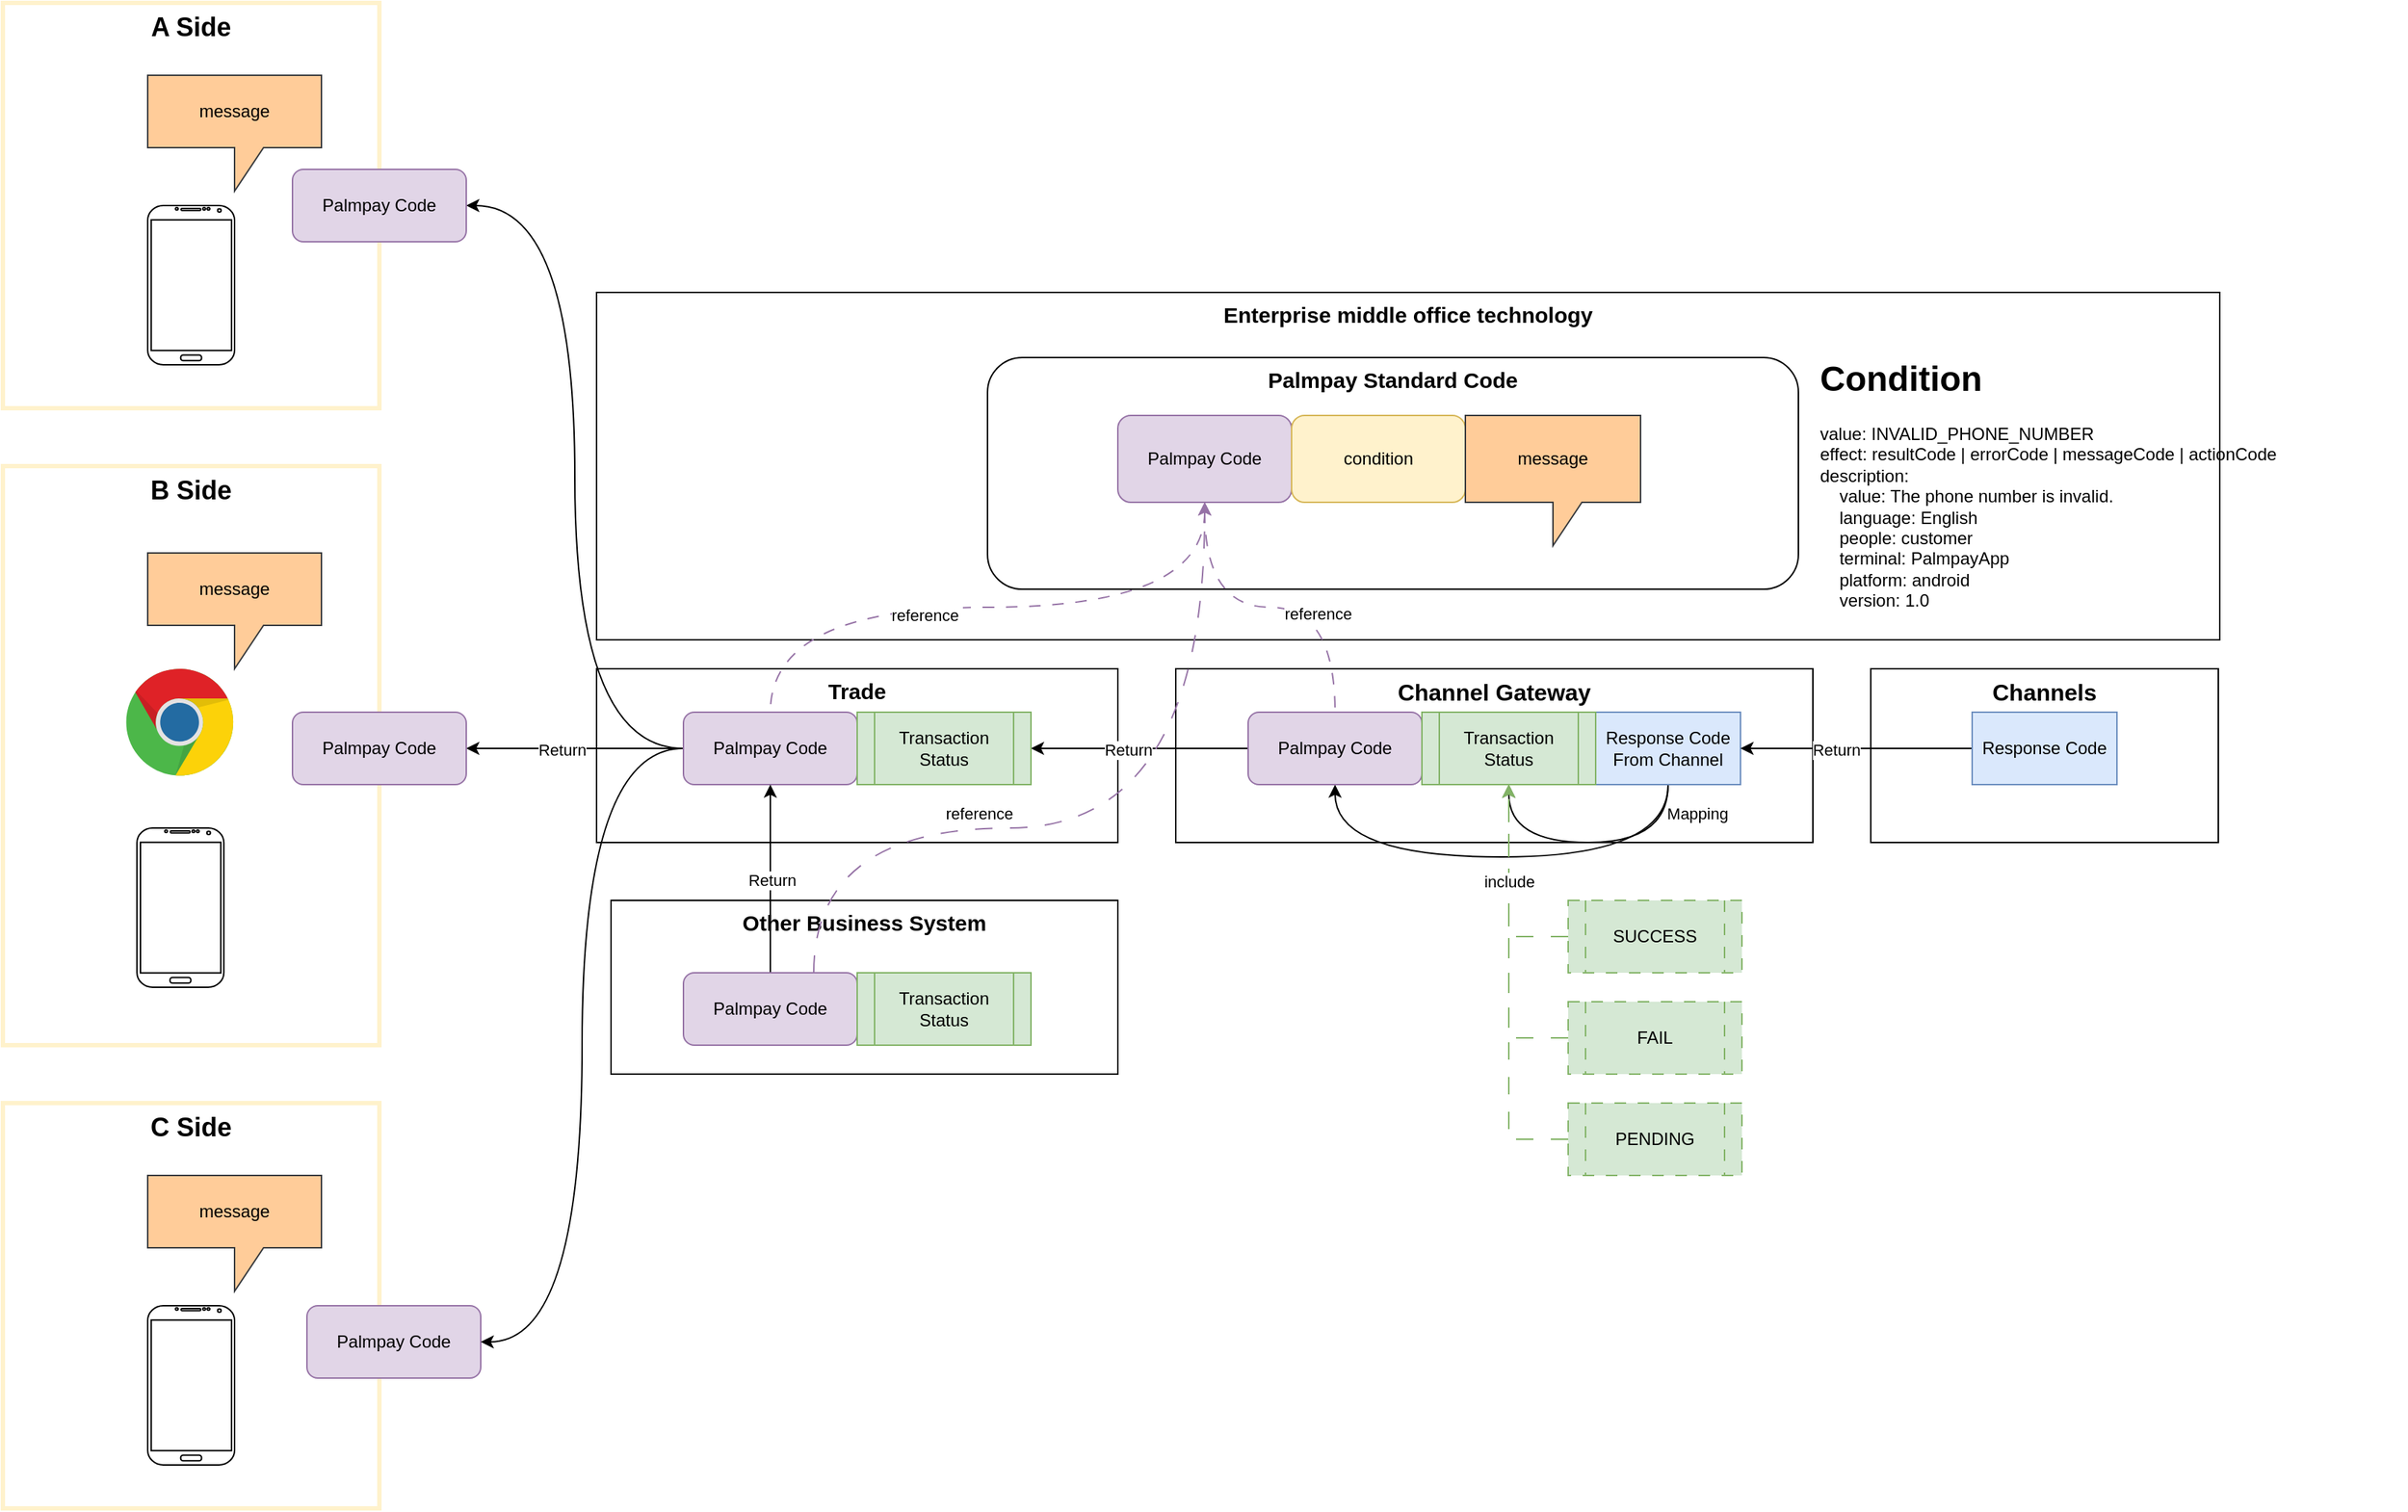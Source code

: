 <mxfile version="21.7.5" type="github">
  <diagram name="第 1 页" id="faRtsbHU78OzbmwTVvDm">
    <mxGraphModel dx="2261" dy="1959" grid="1" gridSize="10" guides="1" tooltips="1" connect="1" arrows="1" fold="1" page="1" pageScale="1" pageWidth="827" pageHeight="1169" math="0" shadow="0">
      <root>
        <mxCell id="0" />
        <mxCell id="1" parent="0" />
        <mxCell id="BzFszZulR6ruQ1HLFXBk-52" value="Enterprise middle office technology" style="rounded=0;whiteSpace=wrap;html=1;verticalAlign=top;fontStyle=1;fontSize=15;" parent="1" vertex="1">
          <mxGeometry x="-270" y="200" width="1121" height="240" as="geometry" />
        </mxCell>
        <mxCell id="BzFszZulR6ruQ1HLFXBk-27" value="C Side" style="rounded=0;whiteSpace=wrap;html=1;fontStyle=1;verticalAlign=top;fontSize=18;strokeColor=#FFF2CC;strokeWidth=3;" parent="1" vertex="1">
          <mxGeometry x="-680" y="760" width="260" height="280" as="geometry" />
        </mxCell>
        <mxCell id="BzFszZulR6ruQ1HLFXBk-24" value="B Side" style="rounded=0;whiteSpace=wrap;html=1;verticalAlign=top;fontStyle=1;fontSize=18;strokeColor=#FFF2CC;strokeWidth=3;" parent="1" vertex="1">
          <mxGeometry x="-680" y="320" width="260" height="400" as="geometry" />
        </mxCell>
        <mxCell id="BzFszZulR6ruQ1HLFXBk-23" value="A Side" style="rounded=0;whiteSpace=wrap;html=1;fontStyle=1;verticalAlign=top;fontSize=18;strokeColor=#FFF2CC;strokeWidth=3;" parent="1" vertex="1">
          <mxGeometry x="-680" width="260" height="280" as="geometry" />
        </mxCell>
        <mxCell id="BzFszZulR6ruQ1HLFXBk-2" value="Trade" style="rounded=0;whiteSpace=wrap;html=1;verticalAlign=top;fontStyle=1;fontSize=15;" parent="1" vertex="1">
          <mxGeometry x="-270" y="460" width="360" height="120" as="geometry" />
        </mxCell>
        <mxCell id="BzFszZulR6ruQ1HLFXBk-3" value="Other Business System" style="rounded=0;whiteSpace=wrap;html=1;verticalAlign=top;fontStyle=1;fontSize=15;" parent="1" vertex="1">
          <mxGeometry x="-260" y="620" width="350" height="120" as="geometry" />
        </mxCell>
        <mxCell id="BzFszZulR6ruQ1HLFXBk-5" value="Channel Gateway" style="rounded=0;whiteSpace=wrap;html=1;verticalAlign=top;fontSize=16;fontStyle=1" parent="1" vertex="1">
          <mxGeometry x="130" y="460" width="440" height="120" as="geometry" />
        </mxCell>
        <mxCell id="BzFszZulR6ruQ1HLFXBk-61" style="edgeStyle=orthogonalEdgeStyle;rounded=0;orthogonalLoop=1;jettySize=auto;html=1;entryX=0.5;entryY=1;entryDx=0;entryDy=0;exitX=0.5;exitY=1;exitDx=0;exitDy=0;curved=1;" parent="1" source="BzFszZulR6ruQ1HLFXBk-6" target="BzFszZulR6ruQ1HLFXBk-18" edge="1">
          <mxGeometry relative="1" as="geometry">
            <Array as="points">
              <mxPoint x="470" y="590" />
              <mxPoint x="240" y="590" />
            </Array>
          </mxGeometry>
        </mxCell>
        <mxCell id="BzFszZulR6ruQ1HLFXBk-62" value="Mapping" style="edgeLabel;html=1;align=center;verticalAlign=middle;resizable=0;points=[];" parent="BzFszZulR6ruQ1HLFXBk-61" vertex="1" connectable="0">
          <mxGeometry x="0.117" y="2" relative="1" as="geometry">
            <mxPoint x="154" y="-32" as="offset" />
          </mxGeometry>
        </mxCell>
        <mxCell id="AeNvjZw-Mt88mZepkle8-6" style="edgeStyle=orthogonalEdgeStyle;rounded=0;orthogonalLoop=1;jettySize=auto;html=1;entryX=0.5;entryY=1;entryDx=0;entryDy=0;curved=1;" edge="1" parent="1" source="BzFszZulR6ruQ1HLFXBk-6" target="BzFszZulR6ruQ1HLFXBk-19">
          <mxGeometry relative="1" as="geometry">
            <Array as="points">
              <mxPoint x="470" y="580" />
              <mxPoint x="360" y="580" />
            </Array>
          </mxGeometry>
        </mxCell>
        <mxCell id="BzFszZulR6ruQ1HLFXBk-6" value="Response Code&lt;br&gt;From Channel" style="rounded=0;whiteSpace=wrap;html=1;fillColor=#dae8fc;strokeColor=#6c8ebf;" parent="1" vertex="1">
          <mxGeometry x="420" y="490" width="100" height="50" as="geometry" />
        </mxCell>
        <mxCell id="BzFszZulR6ruQ1HLFXBk-8" value="Channels" style="rounded=0;whiteSpace=wrap;html=1;verticalAlign=top;fontSize=16;fontStyle=1" parent="1" vertex="1">
          <mxGeometry x="610" y="460" width="240" height="120" as="geometry" />
        </mxCell>
        <mxCell id="BzFszZulR6ruQ1HLFXBk-9" value="" style="verticalLabelPosition=bottom;verticalAlign=top;html=1;shadow=0;dashed=0;strokeWidth=1;shape=mxgraph.android.phone2;strokeColor=#000000;" parent="1" vertex="1">
          <mxGeometry x="-580" y="140" width="60" height="110" as="geometry" />
        </mxCell>
        <mxCell id="BzFszZulR6ruQ1HLFXBk-13" style="edgeStyle=orthogonalEdgeStyle;rounded=0;orthogonalLoop=1;jettySize=auto;html=1;entryX=1;entryY=0.5;entryDx=0;entryDy=0;" parent="1" source="BzFszZulR6ruQ1HLFXBk-12" target="BzFszZulR6ruQ1HLFXBk-6" edge="1">
          <mxGeometry relative="1" as="geometry" />
        </mxCell>
        <mxCell id="BzFszZulR6ruQ1HLFXBk-60" value="Return" style="edgeLabel;html=1;align=center;verticalAlign=middle;resizable=0;points=[];" parent="BzFszZulR6ruQ1HLFXBk-13" vertex="1" connectable="0">
          <mxGeometry x="0.175" y="1" relative="1" as="geometry">
            <mxPoint as="offset" />
          </mxGeometry>
        </mxCell>
        <mxCell id="BzFszZulR6ruQ1HLFXBk-12" value="Response Code" style="rounded=0;whiteSpace=wrap;html=1;fillColor=#dae8fc;strokeColor=#6c8ebf;" parent="1" vertex="1">
          <mxGeometry x="680" y="490" width="100" height="50" as="geometry" />
        </mxCell>
        <mxCell id="BzFszZulR6ruQ1HLFXBk-14" value="Palmpay Standard Code" style="rounded=1;whiteSpace=wrap;html=1;verticalAlign=top;fontStyle=1;fontSize=15;" parent="1" vertex="1">
          <mxGeometry y="245" width="560" height="160" as="geometry" />
        </mxCell>
        <mxCell id="BzFszZulR6ruQ1HLFXBk-50" style="edgeStyle=orthogonalEdgeStyle;rounded=0;orthogonalLoop=1;jettySize=auto;html=1;entryX=0.5;entryY=0;entryDx=0;entryDy=0;curved=1;endArrow=none;endFill=0;startArrow=classic;startFill=1;exitX=0.5;exitY=1;exitDx=0;exitDy=0;dashed=1;dashPattern=8 8;fillColor=#e1d5e7;strokeColor=#9673a6;" parent="1" source="BzFszZulR6ruQ1HLFXBk-15" target="BzFszZulR6ruQ1HLFXBk-39" edge="1">
          <mxGeometry relative="1" as="geometry" />
        </mxCell>
        <mxCell id="BzFszZulR6ruQ1HLFXBk-53" value="reference&amp;nbsp;" style="edgeLabel;html=1;align=center;verticalAlign=middle;resizable=0;points=[];" parent="BzFszZulR6ruQ1HLFXBk-50" vertex="1" connectable="0">
          <mxGeometry x="0.189" y="5" relative="1" as="geometry">
            <mxPoint as="offset" />
          </mxGeometry>
        </mxCell>
        <mxCell id="BzFszZulR6ruQ1HLFXBk-51" style="edgeStyle=orthogonalEdgeStyle;rounded=0;orthogonalLoop=1;jettySize=auto;html=1;entryX=0.5;entryY=0;entryDx=0;entryDy=0;curved=1;endArrow=none;endFill=0;startArrow=classic;startFill=1;dashed=1;dashPattern=8 8;fillColor=#e1d5e7;strokeColor=#9673a6;" parent="1" source="BzFszZulR6ruQ1HLFXBk-15" target="BzFszZulR6ruQ1HLFXBk-18" edge="1">
          <mxGeometry relative="1" as="geometry" />
        </mxCell>
        <mxCell id="BzFszZulR6ruQ1HLFXBk-54" value="reference" style="edgeLabel;html=1;align=center;verticalAlign=middle;resizable=0;points=[];" parent="BzFszZulR6ruQ1HLFXBk-51" vertex="1" connectable="0">
          <mxGeometry x="0.28" y="-4" relative="1" as="geometry">
            <mxPoint as="offset" />
          </mxGeometry>
        </mxCell>
        <mxCell id="BzFszZulR6ruQ1HLFXBk-15" value="Palmpay Code" style="rounded=1;whiteSpace=wrap;html=1;fillColor=#e1d5e7;strokeColor=#9673a6;" parent="1" vertex="1">
          <mxGeometry x="90" y="285" width="120" height="60" as="geometry" />
        </mxCell>
        <mxCell id="BzFszZulR6ruQ1HLFXBk-16" value="condition" style="rounded=1;whiteSpace=wrap;html=1;fillColor=#fff2cc;strokeColor=#d6b656;" parent="1" vertex="1">
          <mxGeometry x="210" y="285" width="120" height="60" as="geometry" />
        </mxCell>
        <mxCell id="BzFszZulR6ruQ1HLFXBk-43" style="edgeStyle=orthogonalEdgeStyle;rounded=0;orthogonalLoop=1;jettySize=auto;html=1;entryX=1;entryY=0.5;entryDx=0;entryDy=0;" parent="1" source="BzFszZulR6ruQ1HLFXBk-18" target="AeNvjZw-Mt88mZepkle8-1" edge="1">
          <mxGeometry relative="1" as="geometry">
            <mxPoint x="230" y="650" as="targetPoint" />
          </mxGeometry>
        </mxCell>
        <mxCell id="BzFszZulR6ruQ1HLFXBk-58" value="Return" style="edgeLabel;html=1;align=center;verticalAlign=middle;resizable=0;points=[];" parent="BzFszZulR6ruQ1HLFXBk-43" vertex="1" connectable="0">
          <mxGeometry x="0.108" y="1" relative="1" as="geometry">
            <mxPoint as="offset" />
          </mxGeometry>
        </mxCell>
        <mxCell id="BzFszZulR6ruQ1HLFXBk-18" value="Palmpay Code" style="rounded=1;whiteSpace=wrap;html=1;fillColor=#e1d5e7;strokeColor=#9673a6;" parent="1" vertex="1">
          <mxGeometry x="180" y="490" width="120" height="50" as="geometry" />
        </mxCell>
        <mxCell id="BzFszZulR6ruQ1HLFXBk-19" value="Transaction&lt;br&gt;Status" style="shape=process;whiteSpace=wrap;html=1;backgroundOutline=1;fillColor=#d5e8d4;strokeColor=#82b366;" parent="1" vertex="1">
          <mxGeometry x="300" y="490" width="120" height="50" as="geometry" />
        </mxCell>
        <mxCell id="BzFszZulR6ruQ1HLFXBk-20" value="" style="dashed=0;outlineConnect=0;html=1;align=center;labelPosition=center;verticalLabelPosition=bottom;verticalAlign=top;shape=mxgraph.weblogos.chrome" parent="1" vertex="1">
          <mxGeometry x="-594.8" y="460" width="74.8" height="75.4" as="geometry" />
        </mxCell>
        <mxCell id="BzFszZulR6ruQ1HLFXBk-21" value="" style="verticalLabelPosition=bottom;verticalAlign=top;html=1;shadow=0;dashed=0;strokeWidth=1;shape=mxgraph.android.phone2;strokeColor=#000000;" parent="1" vertex="1">
          <mxGeometry x="-587.4" y="570" width="60" height="110" as="geometry" />
        </mxCell>
        <mxCell id="BzFszZulR6ruQ1HLFXBk-25" value="message" style="shape=callout;whiteSpace=wrap;html=1;perimeter=calloutPerimeter;fillColor=#ffcc99;strokeColor=#36393d;" parent="1" vertex="1">
          <mxGeometry x="-580" y="50" width="120" height="80" as="geometry" />
        </mxCell>
        <mxCell id="BzFszZulR6ruQ1HLFXBk-26" value="message" style="shape=callout;whiteSpace=wrap;html=1;perimeter=calloutPerimeter;fillColor=#ffcc99;strokeColor=#36393d;" parent="1" vertex="1">
          <mxGeometry x="-580" y="380" width="120" height="80" as="geometry" />
        </mxCell>
        <mxCell id="BzFszZulR6ruQ1HLFXBk-28" value="" style="verticalLabelPosition=bottom;verticalAlign=top;html=1;shadow=0;dashed=0;strokeWidth=1;shape=mxgraph.android.phone2;strokeColor=#000000;" parent="1" vertex="1">
          <mxGeometry x="-580" y="900" width="60" height="110" as="geometry" />
        </mxCell>
        <mxCell id="BzFszZulR6ruQ1HLFXBk-29" value="message" style="shape=callout;whiteSpace=wrap;html=1;perimeter=calloutPerimeter;fillColor=#ffcc99;strokeColor=#36393d;" parent="1" vertex="1">
          <mxGeometry x="-580" y="810" width="120" height="80" as="geometry" />
        </mxCell>
        <mxCell id="BzFszZulR6ruQ1HLFXBk-37" value="Palmpay Code" style="rounded=1;whiteSpace=wrap;html=1;fillColor=#e1d5e7;strokeColor=#9673a6;" parent="1" vertex="1">
          <mxGeometry x="-470" y="900" width="120" height="50" as="geometry" />
        </mxCell>
        <mxCell id="BzFszZulR6ruQ1HLFXBk-45" style="edgeStyle=orthogonalEdgeStyle;rounded=0;orthogonalLoop=1;jettySize=auto;html=1;entryX=1;entryY=0.5;entryDx=0;entryDy=0;" parent="1" source="BzFszZulR6ruQ1HLFXBk-39" target="BzFszZulR6ruQ1HLFXBk-40" edge="1">
          <mxGeometry relative="1" as="geometry" />
        </mxCell>
        <mxCell id="BzFszZulR6ruQ1HLFXBk-59" value="Return" style="edgeLabel;html=1;align=center;verticalAlign=middle;resizable=0;points=[];" parent="BzFszZulR6ruQ1HLFXBk-45" vertex="1" connectable="0">
          <mxGeometry x="0.126" y="1" relative="1" as="geometry">
            <mxPoint as="offset" />
          </mxGeometry>
        </mxCell>
        <mxCell id="BzFszZulR6ruQ1HLFXBk-46" style="edgeStyle=orthogonalEdgeStyle;rounded=0;orthogonalLoop=1;jettySize=auto;html=1;entryX=1;entryY=0.5;entryDx=0;entryDy=0;curved=1;" parent="1" source="BzFszZulR6ruQ1HLFXBk-39" target="BzFszZulR6ruQ1HLFXBk-41" edge="1">
          <mxGeometry relative="1" as="geometry" />
        </mxCell>
        <mxCell id="BzFszZulR6ruQ1HLFXBk-47" style="edgeStyle=orthogonalEdgeStyle;rounded=0;orthogonalLoop=1;jettySize=auto;html=1;entryX=1;entryY=0.5;entryDx=0;entryDy=0;exitX=0;exitY=0.5;exitDx=0;exitDy=0;curved=1;" parent="1" source="BzFszZulR6ruQ1HLFXBk-39" target="BzFszZulR6ruQ1HLFXBk-37" edge="1">
          <mxGeometry relative="1" as="geometry" />
        </mxCell>
        <mxCell id="BzFszZulR6ruQ1HLFXBk-39" value="Palmpay Code" style="rounded=1;whiteSpace=wrap;html=1;fillColor=#e1d5e7;strokeColor=#9673a6;" parent="1" vertex="1">
          <mxGeometry x="-210" y="490" width="120" height="50" as="geometry" />
        </mxCell>
        <mxCell id="BzFszZulR6ruQ1HLFXBk-40" value="Palmpay Code" style="rounded=1;whiteSpace=wrap;html=1;fillColor=#e1d5e7;strokeColor=#9673a6;" parent="1" vertex="1">
          <mxGeometry x="-480" y="490" width="120" height="50" as="geometry" />
        </mxCell>
        <mxCell id="BzFszZulR6ruQ1HLFXBk-41" value="Palmpay Code" style="rounded=1;whiteSpace=wrap;html=1;fillColor=#e1d5e7;strokeColor=#9673a6;" parent="1" vertex="1">
          <mxGeometry x="-480" y="115" width="120" height="50" as="geometry" />
        </mxCell>
        <mxCell id="BzFszZulR6ruQ1HLFXBk-44" style="edgeStyle=orthogonalEdgeStyle;rounded=0;orthogonalLoop=1;jettySize=auto;html=1;entryX=0.5;entryY=1;entryDx=0;entryDy=0;" parent="1" source="BzFszZulR6ruQ1HLFXBk-42" target="BzFszZulR6ruQ1HLFXBk-39" edge="1">
          <mxGeometry relative="1" as="geometry" />
        </mxCell>
        <mxCell id="BzFszZulR6ruQ1HLFXBk-56" value="Return" style="edgeLabel;html=1;align=center;verticalAlign=middle;resizable=0;points=[];" parent="BzFszZulR6ruQ1HLFXBk-44" vertex="1" connectable="0">
          <mxGeometry x="-0.009" y="-1" relative="1" as="geometry">
            <mxPoint as="offset" />
          </mxGeometry>
        </mxCell>
        <mxCell id="BzFszZulR6ruQ1HLFXBk-63" style="rounded=0;orthogonalLoop=1;jettySize=auto;html=1;entryX=0.5;entryY=1;entryDx=0;entryDy=0;dashed=1;fillColor=#e1d5e7;strokeColor=#9673a6;dashPattern=12 12;exitX=0.75;exitY=0;exitDx=0;exitDy=0;edgeStyle=orthogonalEdgeStyle;curved=1;" parent="1" source="BzFszZulR6ruQ1HLFXBk-42" target="BzFszZulR6ruQ1HLFXBk-15" edge="1">
          <mxGeometry relative="1" as="geometry">
            <Array as="points">
              <mxPoint x="-120" y="570" />
              <mxPoint x="150" y="570" />
            </Array>
          </mxGeometry>
        </mxCell>
        <mxCell id="BzFszZulR6ruQ1HLFXBk-64" value="reference" style="edgeLabel;html=1;align=center;verticalAlign=middle;resizable=0;points=[];" parent="BzFszZulR6ruQ1HLFXBk-63" vertex="1" connectable="0">
          <mxGeometry x="-0.282" y="10" relative="1" as="geometry">
            <mxPoint as="offset" />
          </mxGeometry>
        </mxCell>
        <mxCell id="BzFszZulR6ruQ1HLFXBk-42" value="Palmpay Code" style="rounded=1;whiteSpace=wrap;html=1;fillColor=#e1d5e7;strokeColor=#9673a6;" parent="1" vertex="1">
          <mxGeometry x="-210" y="670" width="120" height="50" as="geometry" />
        </mxCell>
        <mxCell id="BzFszZulR6ruQ1HLFXBk-48" value="message" style="shape=callout;whiteSpace=wrap;html=1;perimeter=calloutPerimeter;fillColor=#ffcc99;strokeColor=#36393d;" parent="1" vertex="1">
          <mxGeometry x="330" y="285" width="121" height="90" as="geometry" />
        </mxCell>
        <mxCell id="BzFszZulR6ruQ1HLFXBk-68" style="edgeStyle=orthogonalEdgeStyle;rounded=0;orthogonalLoop=1;jettySize=auto;html=1;entryX=0.5;entryY=1;entryDx=0;entryDy=0;exitX=0;exitY=0.5;exitDx=0;exitDy=0;dashed=1;dashPattern=12 12;fillColor=#d5e8d4;strokeColor=#82b366;" parent="1" source="BzFszZulR6ruQ1HLFXBk-65" target="BzFszZulR6ruQ1HLFXBk-19" edge="1">
          <mxGeometry relative="1" as="geometry" />
        </mxCell>
        <mxCell id="BzFszZulR6ruQ1HLFXBk-65" value="SUCCESS" style="shape=process;whiteSpace=wrap;html=1;backgroundOutline=1;fillColor=#d5e8d4;strokeColor=#82b366;dashed=1;dashPattern=8 8;" parent="1" vertex="1">
          <mxGeometry x="401" y="620" width="120" height="50" as="geometry" />
        </mxCell>
        <mxCell id="BzFszZulR6ruQ1HLFXBk-69" style="edgeStyle=orthogonalEdgeStyle;rounded=0;orthogonalLoop=1;jettySize=auto;html=1;entryX=0.5;entryY=1;entryDx=0;entryDy=0;exitX=0;exitY=0.5;exitDx=0;exitDy=0;dashed=1;dashPattern=12 12;fillColor=#d5e8d4;strokeColor=#82b366;" parent="1" source="BzFszZulR6ruQ1HLFXBk-66" target="BzFszZulR6ruQ1HLFXBk-19" edge="1">
          <mxGeometry relative="1" as="geometry" />
        </mxCell>
        <mxCell id="BzFszZulR6ruQ1HLFXBk-66" value="FAIL" style="shape=process;whiteSpace=wrap;html=1;backgroundOutline=1;fillColor=#d5e8d4;strokeColor=#82b366;dashed=1;dashPattern=8 8;" parent="1" vertex="1">
          <mxGeometry x="401" y="690" width="120" height="50" as="geometry" />
        </mxCell>
        <mxCell id="BzFszZulR6ruQ1HLFXBk-70" style="edgeStyle=orthogonalEdgeStyle;rounded=0;orthogonalLoop=1;jettySize=auto;html=1;entryX=0.5;entryY=1;entryDx=0;entryDy=0;dashed=1;dashPattern=12 12;fillColor=#d5e8d4;strokeColor=#82b366;" parent="1" source="BzFszZulR6ruQ1HLFXBk-67" target="BzFszZulR6ruQ1HLFXBk-19" edge="1">
          <mxGeometry relative="1" as="geometry">
            <Array as="points">
              <mxPoint x="360" y="785" />
            </Array>
          </mxGeometry>
        </mxCell>
        <mxCell id="BzFszZulR6ruQ1HLFXBk-71" value="include" style="edgeLabel;html=1;align=center;verticalAlign=middle;resizable=0;points=[];" parent="BzFszZulR6ruQ1HLFXBk-70" vertex="1" connectable="0">
          <mxGeometry x="0.531" relative="1" as="geometry">
            <mxPoint as="offset" />
          </mxGeometry>
        </mxCell>
        <mxCell id="BzFszZulR6ruQ1HLFXBk-67" value="PENDING" style="shape=process;whiteSpace=wrap;html=1;backgroundOutline=1;fillColor=#d5e8d4;strokeColor=#82b366;dashed=1;dashPattern=8 8;" parent="1" vertex="1">
          <mxGeometry x="401" y="760" width="120" height="50" as="geometry" />
        </mxCell>
        <mxCell id="AeNvjZw-Mt88mZepkle8-1" value="Transaction&lt;br&gt;Status" style="shape=process;whiteSpace=wrap;html=1;backgroundOutline=1;fillColor=#d5e8d4;strokeColor=#82b366;" vertex="1" parent="1">
          <mxGeometry x="-90" y="490" width="120" height="50" as="geometry" />
        </mxCell>
        <mxCell id="AeNvjZw-Mt88mZepkle8-2" value="Transaction&lt;br&gt;Status" style="shape=process;whiteSpace=wrap;html=1;backgroundOutline=1;fillColor=#d5e8d4;strokeColor=#82b366;" vertex="1" parent="1">
          <mxGeometry x="-90" y="670" width="120" height="50" as="geometry" />
        </mxCell>
        <mxCell id="AeNvjZw-Mt88mZepkle8-5" value="&lt;h1&gt;Condition&lt;/h1&gt;&lt;div&gt;value: INVALID_PHONE_NUMBER&lt;br&gt;&lt;/div&gt;&lt;div&gt;&lt;div&gt;effect: resultCode | errorCode | messageCode | actionCode&lt;/div&gt;&lt;div&gt;description:&lt;/div&gt;&lt;div&gt;&lt;span style=&quot;&quot;&gt;&lt;span style=&quot;white-space: pre;&quot;&gt;&amp;nbsp;&amp;nbsp;&amp;nbsp;&amp;nbsp;&lt;/span&gt;&lt;/span&gt;value: The phone number is invalid.&lt;/div&gt;&lt;div&gt;&lt;span style=&quot;&quot;&gt;&lt;span style=&quot;white-space: pre;&quot;&gt;&amp;nbsp;&amp;nbsp;&amp;nbsp;&amp;nbsp;&lt;/span&gt;&lt;/span&gt;language: English&lt;/div&gt;&lt;div&gt;&lt;span style=&quot;&quot;&gt;&lt;span style=&quot;white-space: pre;&quot;&gt;&amp;nbsp;&amp;nbsp;&amp;nbsp;&amp;nbsp;&lt;/span&gt;&lt;/span&gt;people: customer&lt;/div&gt;&lt;div&gt;&lt;span style=&quot;&quot;&gt;&lt;span style=&quot;white-space: pre;&quot;&gt;&amp;nbsp;&amp;nbsp;&amp;nbsp;&amp;nbsp;&lt;/span&gt;&lt;/span&gt;terminal: PalmpayApp&lt;/div&gt;&lt;div&gt;&lt;span style=&quot;&quot;&gt;&lt;span style=&quot;white-space: pre;&quot;&gt;&amp;nbsp;&amp;nbsp;&amp;nbsp;&amp;nbsp;&lt;/span&gt;&lt;/span&gt;platform: android&lt;/div&gt;&lt;div&gt;&lt;span style=&quot;&quot;&gt;&lt;span style=&quot;white-space: pre;&quot;&gt;&amp;nbsp;&amp;nbsp;&amp;nbsp;&amp;nbsp;&lt;/span&gt;&lt;/span&gt;version: 1.0&lt;/div&gt;&lt;/div&gt;&lt;ul&gt;&lt;ul&gt;&lt;br&gt;  &lt;/ul&gt;&lt;/ul&gt;" style="text;html=1;strokeColor=none;fillColor=none;spacing=5;spacingTop=-20;whiteSpace=wrap;overflow=hidden;rounded=0;" vertex="1" parent="1">
          <mxGeometry x="570" y="240" width="410" height="180" as="geometry" />
        </mxCell>
      </root>
    </mxGraphModel>
  </diagram>
</mxfile>
